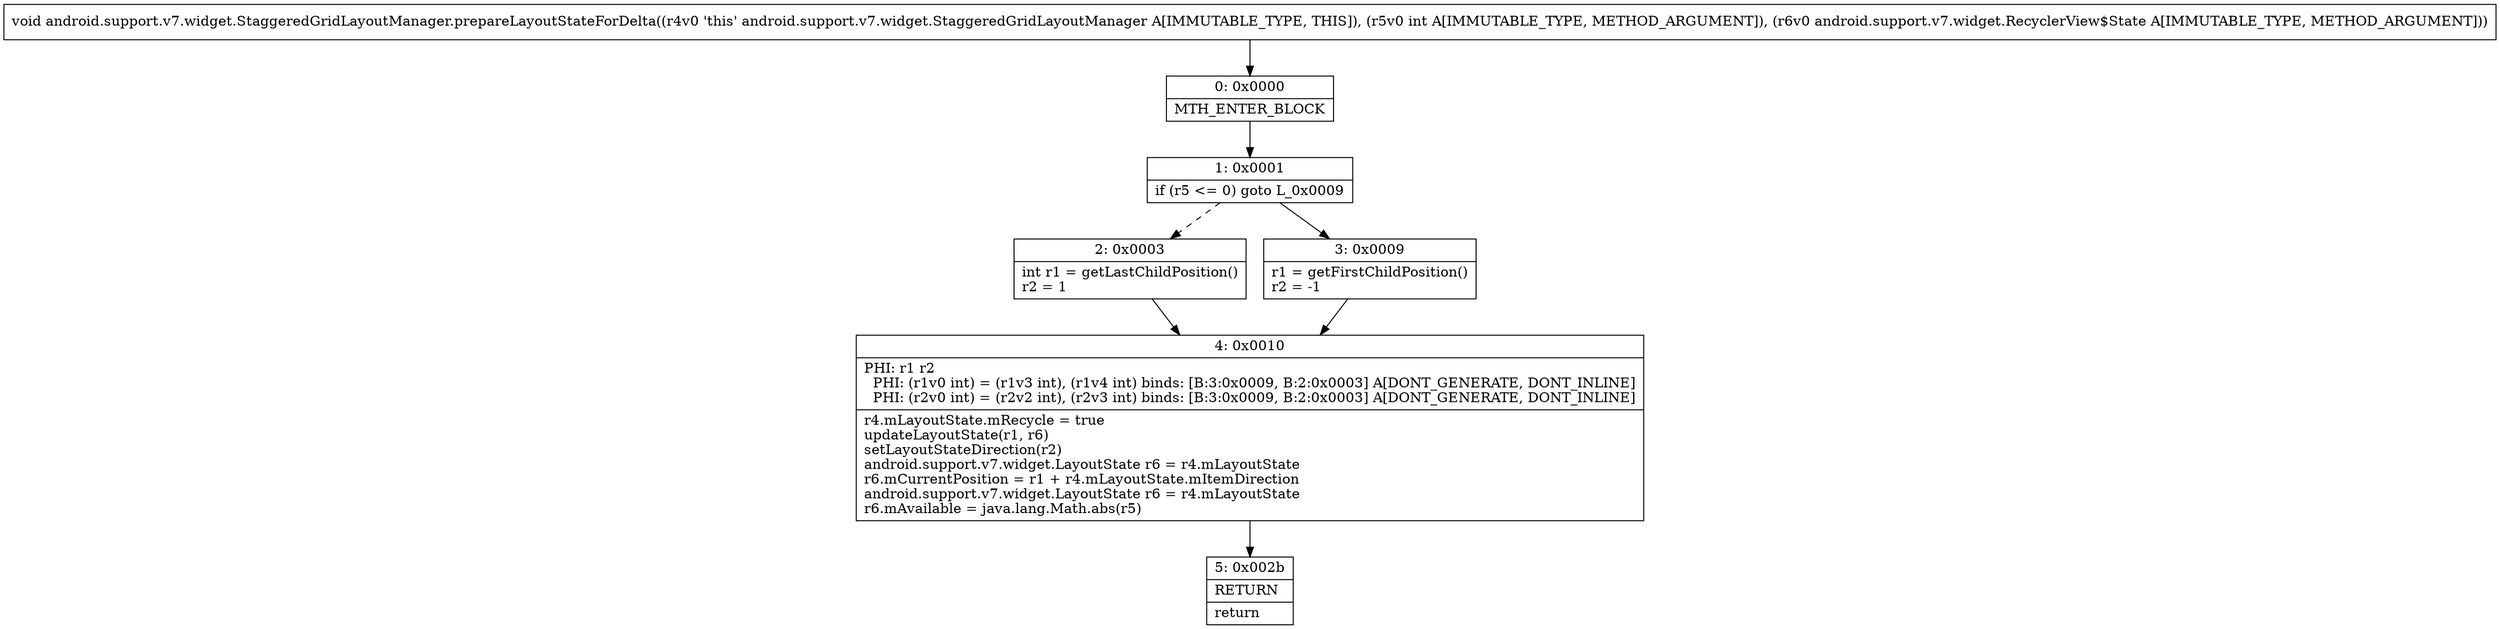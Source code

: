 digraph "CFG forandroid.support.v7.widget.StaggeredGridLayoutManager.prepareLayoutStateForDelta(ILandroid\/support\/v7\/widget\/RecyclerView$State;)V" {
Node_0 [shape=record,label="{0\:\ 0x0000|MTH_ENTER_BLOCK\l}"];
Node_1 [shape=record,label="{1\:\ 0x0001|if (r5 \<= 0) goto L_0x0009\l}"];
Node_2 [shape=record,label="{2\:\ 0x0003|int r1 = getLastChildPosition()\lr2 = 1\l}"];
Node_3 [shape=record,label="{3\:\ 0x0009|r1 = getFirstChildPosition()\lr2 = \-1\l}"];
Node_4 [shape=record,label="{4\:\ 0x0010|PHI: r1 r2 \l  PHI: (r1v0 int) = (r1v3 int), (r1v4 int) binds: [B:3:0x0009, B:2:0x0003] A[DONT_GENERATE, DONT_INLINE]\l  PHI: (r2v0 int) = (r2v2 int), (r2v3 int) binds: [B:3:0x0009, B:2:0x0003] A[DONT_GENERATE, DONT_INLINE]\l|r4.mLayoutState.mRecycle = true\lupdateLayoutState(r1, r6)\lsetLayoutStateDirection(r2)\landroid.support.v7.widget.LayoutState r6 = r4.mLayoutState\lr6.mCurrentPosition = r1 + r4.mLayoutState.mItemDirection\landroid.support.v7.widget.LayoutState r6 = r4.mLayoutState\lr6.mAvailable = java.lang.Math.abs(r5)\l}"];
Node_5 [shape=record,label="{5\:\ 0x002b|RETURN\l|return\l}"];
MethodNode[shape=record,label="{void android.support.v7.widget.StaggeredGridLayoutManager.prepareLayoutStateForDelta((r4v0 'this' android.support.v7.widget.StaggeredGridLayoutManager A[IMMUTABLE_TYPE, THIS]), (r5v0 int A[IMMUTABLE_TYPE, METHOD_ARGUMENT]), (r6v0 android.support.v7.widget.RecyclerView$State A[IMMUTABLE_TYPE, METHOD_ARGUMENT])) }"];
MethodNode -> Node_0;
Node_0 -> Node_1;
Node_1 -> Node_2[style=dashed];
Node_1 -> Node_3;
Node_2 -> Node_4;
Node_3 -> Node_4;
Node_4 -> Node_5;
}

